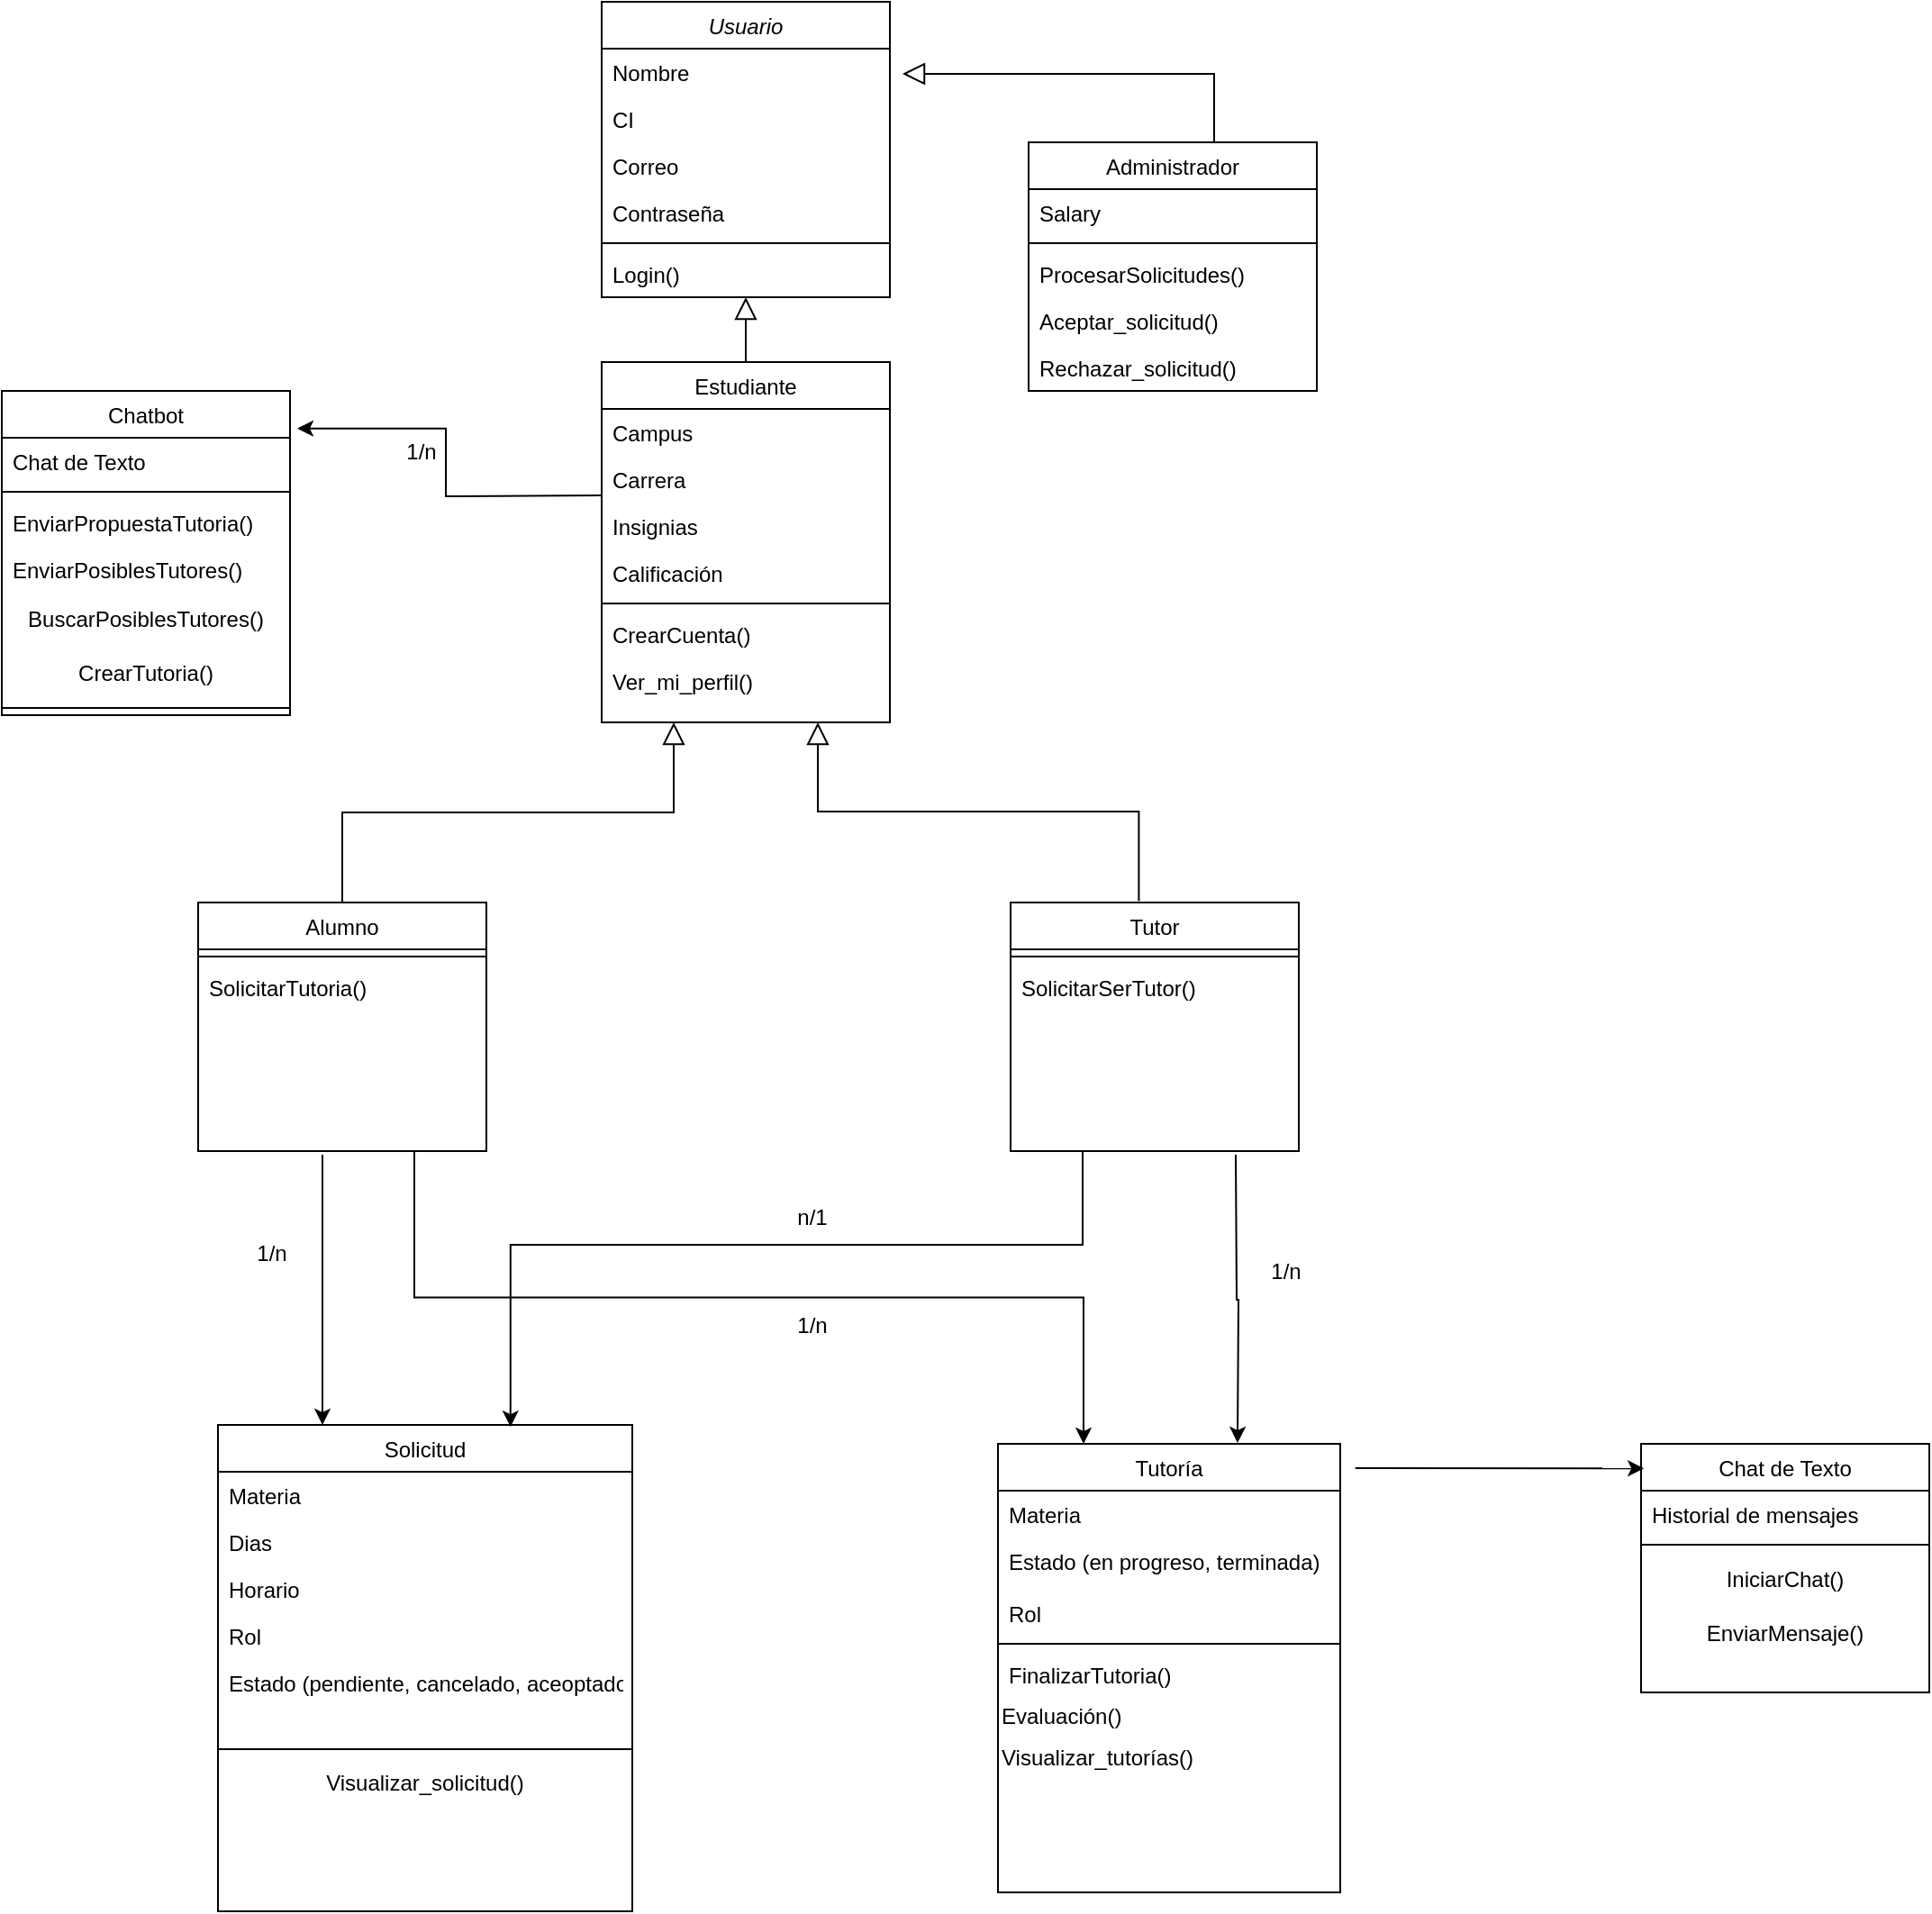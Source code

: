 <mxfile version="22.0.4" type="github">
  <diagram id="C5RBs43oDa-KdzZeNtuy" name="Page-1">
    <mxGraphModel dx="2327" dy="809" grid="1" gridSize="10" guides="1" tooltips="1" connect="1" arrows="1" fold="1" page="1" pageScale="1" pageWidth="827" pageHeight="1169" math="0" shadow="0">
      <root>
        <mxCell id="WIyWlLk6GJQsqaUBKTNV-0" />
        <mxCell id="WIyWlLk6GJQsqaUBKTNV-1" parent="WIyWlLk6GJQsqaUBKTNV-0" />
        <mxCell id="LoxbZ-BBBxb4CLW1c9WT-0" value="Usuario" style="swimlane;fontStyle=2;align=center;verticalAlign=top;childLayout=stackLayout;horizontal=1;startSize=26;horizontalStack=0;resizeParent=1;resizeLast=0;collapsible=1;marginBottom=0;rounded=0;shadow=0;strokeWidth=1;" parent="WIyWlLk6GJQsqaUBKTNV-1" vertex="1">
          <mxGeometry x="-197" width="160" height="164" as="geometry">
            <mxRectangle x="230" y="140" width="160" height="26" as="alternateBounds" />
          </mxGeometry>
        </mxCell>
        <mxCell id="LoxbZ-BBBxb4CLW1c9WT-1" value="Nombre" style="text;align=left;verticalAlign=top;spacingLeft=4;spacingRight=4;overflow=hidden;rotatable=0;points=[[0,0.5],[1,0.5]];portConstraint=eastwest;" parent="LoxbZ-BBBxb4CLW1c9WT-0" vertex="1">
          <mxGeometry y="26" width="160" height="26" as="geometry" />
        </mxCell>
        <mxCell id="LoxbZ-BBBxb4CLW1c9WT-2" value="CI" style="text;align=left;verticalAlign=top;spacingLeft=4;spacingRight=4;overflow=hidden;rotatable=0;points=[[0,0.5],[1,0.5]];portConstraint=eastwest;rounded=0;shadow=0;html=0;" parent="LoxbZ-BBBxb4CLW1c9WT-0" vertex="1">
          <mxGeometry y="52" width="160" height="26" as="geometry" />
        </mxCell>
        <mxCell id="LoxbZ-BBBxb4CLW1c9WT-3" value="Correo" style="text;align=left;verticalAlign=top;spacingLeft=4;spacingRight=4;overflow=hidden;rotatable=0;points=[[0,0.5],[1,0.5]];portConstraint=eastwest;rounded=0;shadow=0;html=0;" parent="LoxbZ-BBBxb4CLW1c9WT-0" vertex="1">
          <mxGeometry y="78" width="160" height="26" as="geometry" />
        </mxCell>
        <mxCell id="LoxbZ-BBBxb4CLW1c9WT-4" value="Contraseña" style="text;align=left;verticalAlign=top;spacingLeft=4;spacingRight=4;overflow=hidden;rotatable=0;points=[[0,0.5],[1,0.5]];portConstraint=eastwest;rounded=0;shadow=0;html=0;" parent="LoxbZ-BBBxb4CLW1c9WT-0" vertex="1">
          <mxGeometry y="104" width="160" height="26" as="geometry" />
        </mxCell>
        <mxCell id="LoxbZ-BBBxb4CLW1c9WT-5" value="" style="line;html=1;strokeWidth=1;align=left;verticalAlign=middle;spacingTop=-1;spacingLeft=3;spacingRight=3;rotatable=0;labelPosition=right;points=[];portConstraint=eastwest;" parent="LoxbZ-BBBxb4CLW1c9WT-0" vertex="1">
          <mxGeometry y="130" width="160" height="8" as="geometry" />
        </mxCell>
        <mxCell id="LoxbZ-BBBxb4CLW1c9WT-6" value="Login()" style="text;align=left;verticalAlign=top;spacingLeft=4;spacingRight=4;overflow=hidden;rotatable=0;points=[[0,0.5],[1,0.5]];portConstraint=eastwest;rounded=0;shadow=0;html=0;" parent="LoxbZ-BBBxb4CLW1c9WT-0" vertex="1">
          <mxGeometry y="138" width="160" height="26" as="geometry" />
        </mxCell>
        <mxCell id="LoxbZ-BBBxb4CLW1c9WT-7" value="Estudiante" style="swimlane;fontStyle=0;align=center;verticalAlign=top;childLayout=stackLayout;horizontal=1;startSize=26;horizontalStack=0;resizeParent=1;resizeLast=0;collapsible=1;marginBottom=0;rounded=0;shadow=0;strokeWidth=1;" parent="WIyWlLk6GJQsqaUBKTNV-1" vertex="1">
          <mxGeometry x="-197" y="200" width="160" height="200" as="geometry">
            <mxRectangle x="130" y="380" width="160" height="26" as="alternateBounds" />
          </mxGeometry>
        </mxCell>
        <mxCell id="LoxbZ-BBBxb4CLW1c9WT-8" value="Campus" style="text;align=left;verticalAlign=top;spacingLeft=4;spacingRight=4;overflow=hidden;rotatable=0;points=[[0,0.5],[1,0.5]];portConstraint=eastwest;" parent="LoxbZ-BBBxb4CLW1c9WT-7" vertex="1">
          <mxGeometry y="26" width="160" height="26" as="geometry" />
        </mxCell>
        <mxCell id="LoxbZ-BBBxb4CLW1c9WT-9" value="Carrera" style="text;align=left;verticalAlign=top;spacingLeft=4;spacingRight=4;overflow=hidden;rotatable=0;points=[[0,0.5],[1,0.5]];portConstraint=eastwest;rounded=0;shadow=0;html=0;" parent="LoxbZ-BBBxb4CLW1c9WT-7" vertex="1">
          <mxGeometry y="52" width="160" height="26" as="geometry" />
        </mxCell>
        <mxCell id="LoxbZ-BBBxb4CLW1c9WT-10" value="Insignias" style="text;align=left;verticalAlign=top;spacingLeft=4;spacingRight=4;overflow=hidden;rotatable=0;points=[[0,0.5],[1,0.5]];portConstraint=eastwest;rounded=0;shadow=0;html=0;" parent="LoxbZ-BBBxb4CLW1c9WT-7" vertex="1">
          <mxGeometry y="78" width="160" height="26" as="geometry" />
        </mxCell>
        <mxCell id="LoxbZ-BBBxb4CLW1c9WT-11" value="Calificación" style="text;align=left;verticalAlign=top;spacingLeft=4;spacingRight=4;overflow=hidden;rotatable=0;points=[[0,0.5],[1,0.5]];portConstraint=eastwest;rounded=0;shadow=0;html=0;" parent="LoxbZ-BBBxb4CLW1c9WT-7" vertex="1">
          <mxGeometry y="104" width="160" height="26" as="geometry" />
        </mxCell>
        <mxCell id="LoxbZ-BBBxb4CLW1c9WT-12" value="" style="line;html=1;strokeWidth=1;align=left;verticalAlign=middle;spacingTop=-1;spacingLeft=3;spacingRight=3;rotatable=0;labelPosition=right;points=[];portConstraint=eastwest;" parent="LoxbZ-BBBxb4CLW1c9WT-7" vertex="1">
          <mxGeometry y="130" width="160" height="8" as="geometry" />
        </mxCell>
        <mxCell id="LoxbZ-BBBxb4CLW1c9WT-13" value="CrearCuenta()" style="text;align=left;verticalAlign=top;spacingLeft=4;spacingRight=4;overflow=hidden;rotatable=0;points=[[0,0.5],[1,0.5]];portConstraint=eastwest;rounded=0;shadow=0;html=0;" parent="LoxbZ-BBBxb4CLW1c9WT-7" vertex="1">
          <mxGeometry y="138" width="160" height="26" as="geometry" />
        </mxCell>
        <mxCell id="LoxbZ-BBBxb4CLW1c9WT-14" value="Ver_mi_perfil()" style="text;align=left;verticalAlign=top;spacingLeft=4;spacingRight=4;overflow=hidden;rotatable=0;points=[[0,0.5],[1,0.5]];portConstraint=eastwest;rounded=0;shadow=0;html=0;" parent="LoxbZ-BBBxb4CLW1c9WT-7" vertex="1">
          <mxGeometry y="164" width="160" height="26" as="geometry" />
        </mxCell>
        <mxCell id="LoxbZ-BBBxb4CLW1c9WT-16" value="" style="endArrow=block;endSize=10;endFill=0;shadow=0;strokeWidth=1;rounded=0;edgeStyle=elbowEdgeStyle;elbow=vertical;exitX=0.5;exitY=0;exitDx=0;exitDy=0;" parent="WIyWlLk6GJQsqaUBKTNV-1" source="LoxbZ-BBBxb4CLW1c9WT-7" target="LoxbZ-BBBxb4CLW1c9WT-6" edge="1">
          <mxGeometry width="160" relative="1" as="geometry">
            <mxPoint x="-277" y="340" as="sourcePoint" />
            <mxPoint x="-207" y="148" as="targetPoint" />
          </mxGeometry>
        </mxCell>
        <mxCell id="LoxbZ-BBBxb4CLW1c9WT-17" value="Administrador" style="swimlane;fontStyle=0;align=center;verticalAlign=top;childLayout=stackLayout;horizontal=1;startSize=26;horizontalStack=0;resizeParent=1;resizeLast=0;collapsible=1;marginBottom=0;rounded=0;shadow=0;strokeWidth=1;" parent="WIyWlLk6GJQsqaUBKTNV-1" vertex="1">
          <mxGeometry x="40" y="78" width="160" height="138" as="geometry">
            <mxRectangle x="340" y="380" width="170" height="26" as="alternateBounds" />
          </mxGeometry>
        </mxCell>
        <mxCell id="LoxbZ-BBBxb4CLW1c9WT-18" value="Salary" style="text;align=left;verticalAlign=top;spacingLeft=4;spacingRight=4;overflow=hidden;rotatable=0;points=[[0,0.5],[1,0.5]];portConstraint=eastwest;" parent="LoxbZ-BBBxb4CLW1c9WT-17" vertex="1">
          <mxGeometry y="26" width="160" height="26" as="geometry" />
        </mxCell>
        <mxCell id="LoxbZ-BBBxb4CLW1c9WT-19" value="" style="line;html=1;strokeWidth=1;align=left;verticalAlign=middle;spacingTop=-1;spacingLeft=3;spacingRight=3;rotatable=0;labelPosition=right;points=[];portConstraint=eastwest;" parent="LoxbZ-BBBxb4CLW1c9WT-17" vertex="1">
          <mxGeometry y="52" width="160" height="8" as="geometry" />
        </mxCell>
        <mxCell id="LoxbZ-BBBxb4CLW1c9WT-20" value="ProcesarSolicitudes()" style="text;align=left;verticalAlign=top;spacingLeft=4;spacingRight=4;overflow=hidden;rotatable=0;points=[[0,0.5],[1,0.5]];portConstraint=eastwest;" parent="LoxbZ-BBBxb4CLW1c9WT-17" vertex="1">
          <mxGeometry y="60" width="160" height="26" as="geometry" />
        </mxCell>
        <mxCell id="LoxbZ-BBBxb4CLW1c9WT-21" value="Aceptar_solicitud()" style="text;align=left;verticalAlign=top;spacingLeft=4;spacingRight=4;overflow=hidden;rotatable=0;points=[[0,0.5],[1,0.5]];portConstraint=eastwest;" parent="LoxbZ-BBBxb4CLW1c9WT-17" vertex="1">
          <mxGeometry y="86" width="160" height="26" as="geometry" />
        </mxCell>
        <mxCell id="LoxbZ-BBBxb4CLW1c9WT-22" value="Rechazar_solicitud()" style="text;align=left;verticalAlign=top;spacingLeft=4;spacingRight=4;overflow=hidden;rotatable=0;points=[[0,0.5],[1,0.5]];portConstraint=eastwest;" parent="LoxbZ-BBBxb4CLW1c9WT-17" vertex="1">
          <mxGeometry y="112" width="160" height="26" as="geometry" />
        </mxCell>
        <mxCell id="LoxbZ-BBBxb4CLW1c9WT-23" value="" style="endArrow=block;endSize=10;endFill=0;shadow=0;strokeWidth=1;rounded=0;edgeStyle=elbowEdgeStyle;elbow=vertical;" parent="WIyWlLk6GJQsqaUBKTNV-1" source="LoxbZ-BBBxb4CLW1c9WT-17" edge="1">
          <mxGeometry width="160" relative="1" as="geometry">
            <mxPoint x="-187" y="363" as="sourcePoint" />
            <mxPoint x="-30" y="40" as="targetPoint" />
            <Array as="points">
              <mxPoint x="143" y="40" />
            </Array>
          </mxGeometry>
        </mxCell>
        <mxCell id="LoxbZ-BBBxb4CLW1c9WT-24" value="Alumno" style="swimlane;fontStyle=0;align=center;verticalAlign=top;childLayout=stackLayout;horizontal=1;startSize=26;horizontalStack=0;resizeParent=1;resizeLast=0;collapsible=1;marginBottom=0;rounded=0;shadow=0;strokeWidth=1;" parent="WIyWlLk6GJQsqaUBKTNV-1" vertex="1">
          <mxGeometry x="-421" y="500" width="160" height="138" as="geometry">
            <mxRectangle x="130" y="380" width="160" height="26" as="alternateBounds" />
          </mxGeometry>
        </mxCell>
        <mxCell id="LoxbZ-BBBxb4CLW1c9WT-25" value="" style="line;html=1;strokeWidth=1;align=left;verticalAlign=middle;spacingTop=-1;spacingLeft=3;spacingRight=3;rotatable=0;labelPosition=right;points=[];portConstraint=eastwest;" parent="LoxbZ-BBBxb4CLW1c9WT-24" vertex="1">
          <mxGeometry y="26" width="160" height="8" as="geometry" />
        </mxCell>
        <mxCell id="LoxbZ-BBBxb4CLW1c9WT-26" value="SolicitarTutoria()" style="text;align=left;verticalAlign=top;spacingLeft=4;spacingRight=4;overflow=hidden;rotatable=0;points=[[0,0.5],[1,0.5]];portConstraint=eastwest;fontStyle=0" parent="LoxbZ-BBBxb4CLW1c9WT-24" vertex="1">
          <mxGeometry y="34" width="160" height="26" as="geometry" />
        </mxCell>
        <mxCell id="LoxbZ-BBBxb4CLW1c9WT-28" value="Tutor" style="swimlane;fontStyle=0;align=center;verticalAlign=top;childLayout=stackLayout;horizontal=1;startSize=26;horizontalStack=0;resizeParent=1;resizeLast=0;collapsible=1;marginBottom=0;rounded=0;shadow=0;strokeWidth=1;" parent="WIyWlLk6GJQsqaUBKTNV-1" vertex="1">
          <mxGeometry x="30" y="500" width="160" height="138" as="geometry">
            <mxRectangle x="130" y="380" width="160" height="26" as="alternateBounds" />
          </mxGeometry>
        </mxCell>
        <mxCell id="LoxbZ-BBBxb4CLW1c9WT-29" value="" style="line;html=1;strokeWidth=1;align=left;verticalAlign=middle;spacingTop=-1;spacingLeft=3;spacingRight=3;rotatable=0;labelPosition=right;points=[];portConstraint=eastwest;" parent="LoxbZ-BBBxb4CLW1c9WT-28" vertex="1">
          <mxGeometry y="26" width="160" height="8" as="geometry" />
        </mxCell>
        <mxCell id="LoxbZ-BBBxb4CLW1c9WT-30" value="SolicitarSerTutor()" style="text;align=left;verticalAlign=top;spacingLeft=4;spacingRight=4;overflow=hidden;rotatable=0;points=[[0,0.5],[1,0.5]];portConstraint=eastwest;" parent="LoxbZ-BBBxb4CLW1c9WT-28" vertex="1">
          <mxGeometry y="34" width="160" height="26" as="geometry" />
        </mxCell>
        <mxCell id="LoxbZ-BBBxb4CLW1c9WT-31" value="Tutoría" style="swimlane;fontStyle=0;align=center;verticalAlign=top;childLayout=stackLayout;horizontal=1;startSize=26;horizontalStack=0;resizeParent=1;resizeLast=0;collapsible=1;marginBottom=0;rounded=0;shadow=0;strokeWidth=1;" parent="WIyWlLk6GJQsqaUBKTNV-1" vertex="1">
          <mxGeometry x="23" y="800.5" width="190" height="249" as="geometry">
            <mxRectangle x="340" y="380" width="170" height="26" as="alternateBounds" />
          </mxGeometry>
        </mxCell>
        <mxCell id="LoxbZ-BBBxb4CLW1c9WT-32" value="Materia" style="text;align=left;verticalAlign=top;spacingLeft=4;spacingRight=4;overflow=hidden;rotatable=0;points=[[0,0.5],[1,0.5]];portConstraint=eastwest;" parent="LoxbZ-BBBxb4CLW1c9WT-31" vertex="1">
          <mxGeometry y="26" width="190" height="26" as="geometry" />
        </mxCell>
        <mxCell id="LoxbZ-BBBxb4CLW1c9WT-33" value="Estado (en progreso, terminada)" style="text;align=left;verticalAlign=top;spacingLeft=4;spacingRight=4;overflow=hidden;rotatable=0;points=[[0,0.5],[1,0.5]];portConstraint=eastwest;" parent="LoxbZ-BBBxb4CLW1c9WT-31" vertex="1">
          <mxGeometry y="52" width="190" height="29" as="geometry" />
        </mxCell>
        <mxCell id="LoxbZ-BBBxb4CLW1c9WT-34" value="Rol" style="text;align=left;verticalAlign=top;spacingLeft=4;spacingRight=4;overflow=hidden;rotatable=0;points=[[0,0.5],[1,0.5]];portConstraint=eastwest;" parent="LoxbZ-BBBxb4CLW1c9WT-31" vertex="1">
          <mxGeometry y="81" width="190" height="26" as="geometry" />
        </mxCell>
        <mxCell id="LoxbZ-BBBxb4CLW1c9WT-35" value="" style="line;html=1;strokeWidth=1;align=left;verticalAlign=middle;spacingTop=-1;spacingLeft=3;spacingRight=3;rotatable=0;labelPosition=right;points=[];portConstraint=eastwest;" parent="LoxbZ-BBBxb4CLW1c9WT-31" vertex="1">
          <mxGeometry y="107" width="190" height="8" as="geometry" />
        </mxCell>
        <mxCell id="LoxbZ-BBBxb4CLW1c9WT-36" value="FinalizarTutoria()" style="text;align=left;verticalAlign=top;spacingLeft=4;spacingRight=4;overflow=hidden;rotatable=0;points=[[0,0.5],[1,0.5]];portConstraint=eastwest;" parent="LoxbZ-BBBxb4CLW1c9WT-31" vertex="1">
          <mxGeometry y="115" width="190" height="22" as="geometry" />
        </mxCell>
        <mxCell id="LoxbZ-BBBxb4CLW1c9WT-37" value="&lt;span style=&quot;color: rgb(0, 0, 0); font-family: Helvetica; font-size: 12px; font-style: normal; font-variant-ligatures: normal; font-variant-caps: normal; font-weight: 400; letter-spacing: normal; orphans: 2; text-align: center; text-indent: 0px; text-transform: none; widows: 2; word-spacing: 0px; -webkit-text-stroke-width: 0px; background-color: rgb(255, 255, 255); text-decoration-thickness: initial; text-decoration-style: initial; text-decoration-color: initial; float: none; display: inline !important;&quot;&gt;Evaluación()&lt;/span&gt;" style="text;whiteSpace=wrap;html=1;" parent="LoxbZ-BBBxb4CLW1c9WT-31" vertex="1">
          <mxGeometry y="137" width="190" height="23" as="geometry" />
        </mxCell>
        <mxCell id="LoxbZ-BBBxb4CLW1c9WT-38" value="Visualizar_tutorías()" style="text;whiteSpace=wrap;html=1;" parent="LoxbZ-BBBxb4CLW1c9WT-31" vertex="1">
          <mxGeometry y="160" width="190" height="20" as="geometry" />
        </mxCell>
        <mxCell id="LoxbZ-BBBxb4CLW1c9WT-39" value="" style="endArrow=block;endSize=10;endFill=0;shadow=0;strokeWidth=1;rounded=0;edgeStyle=elbowEdgeStyle;elbow=vertical;exitX=0.5;exitY=0;exitDx=0;exitDy=0;entryX=0.25;entryY=1;entryDx=0;entryDy=0;" parent="WIyWlLk6GJQsqaUBKTNV-1" source="LoxbZ-BBBxb4CLW1c9WT-24" target="LoxbZ-BBBxb4CLW1c9WT-7" edge="1">
          <mxGeometry width="160" relative="1" as="geometry">
            <mxPoint x="-349" y="408" as="sourcePoint" />
            <mxPoint x="-150" y="440" as="targetPoint" />
            <Array as="points" />
          </mxGeometry>
        </mxCell>
        <mxCell id="LoxbZ-BBBxb4CLW1c9WT-40" value="" style="endArrow=block;endSize=10;endFill=0;shadow=0;strokeWidth=1;rounded=0;edgeStyle=elbowEdgeStyle;elbow=vertical;exitX=0.445;exitY=-0.006;exitDx=0;exitDy=0;exitPerimeter=0;entryX=0.75;entryY=1;entryDx=0;entryDy=0;" parent="WIyWlLk6GJQsqaUBKTNV-1" source="LoxbZ-BBBxb4CLW1c9WT-28" target="LoxbZ-BBBxb4CLW1c9WT-7" edge="1">
          <mxGeometry width="160" relative="1" as="geometry">
            <mxPoint x="-257" y="410" as="sourcePoint" />
            <mxPoint x="-88" y="440" as="targetPoint" />
          </mxGeometry>
        </mxCell>
        <mxCell id="LoxbZ-BBBxb4CLW1c9WT-41" value="Chatbot" style="swimlane;fontStyle=0;align=center;verticalAlign=top;childLayout=stackLayout;horizontal=1;startSize=26;horizontalStack=0;resizeParent=1;resizeLast=0;collapsible=1;marginBottom=0;rounded=0;shadow=0;strokeWidth=1;" parent="WIyWlLk6GJQsqaUBKTNV-1" vertex="1">
          <mxGeometry x="-530" y="216" width="160" height="180" as="geometry">
            <mxRectangle x="340" y="380" width="170" height="26" as="alternateBounds" />
          </mxGeometry>
        </mxCell>
        <mxCell id="LoxbZ-BBBxb4CLW1c9WT-42" value="Chat de Texto" style="text;align=left;verticalAlign=top;spacingLeft=4;spacingRight=4;overflow=hidden;rotatable=0;points=[[0,0.5],[1,0.5]];portConstraint=eastwest;" parent="LoxbZ-BBBxb4CLW1c9WT-41" vertex="1">
          <mxGeometry y="26" width="160" height="26" as="geometry" />
        </mxCell>
        <mxCell id="LoxbZ-BBBxb4CLW1c9WT-43" value="" style="line;html=1;strokeWidth=1;align=left;verticalAlign=middle;spacingTop=-1;spacingLeft=3;spacingRight=3;rotatable=0;labelPosition=right;points=[];portConstraint=eastwest;" parent="LoxbZ-BBBxb4CLW1c9WT-41" vertex="1">
          <mxGeometry y="52" width="160" height="8" as="geometry" />
        </mxCell>
        <mxCell id="LoxbZ-BBBxb4CLW1c9WT-44" value="EnviarPropuestaTutoria()" style="text;align=left;verticalAlign=top;spacingLeft=4;spacingRight=4;overflow=hidden;rotatable=0;points=[[0,0.5],[1,0.5]];portConstraint=eastwest;" parent="LoxbZ-BBBxb4CLW1c9WT-41" vertex="1">
          <mxGeometry y="60" width="160" height="26" as="geometry" />
        </mxCell>
        <mxCell id="LoxbZ-BBBxb4CLW1c9WT-45" value="EnviarPosiblesTutores()" style="text;align=left;verticalAlign=top;spacingLeft=4;spacingRight=4;overflow=hidden;rotatable=0;points=[[0,0.5],[1,0.5]];portConstraint=eastwest;" parent="LoxbZ-BBBxb4CLW1c9WT-41" vertex="1">
          <mxGeometry y="86" width="160" height="26" as="geometry" />
        </mxCell>
        <mxCell id="LoxbZ-BBBxb4CLW1c9WT-47" value="BuscarPosiblesTutores()" style="text;html=1;strokeColor=none;fillColor=none;align=center;verticalAlign=middle;whiteSpace=wrap;rounded=0;" parent="LoxbZ-BBBxb4CLW1c9WT-41" vertex="1">
          <mxGeometry y="112" width="160" height="30" as="geometry" />
        </mxCell>
        <mxCell id="OyVZLqU9rIRZjHUjyuDy-2" value="CrearTutoria()" style="text;html=1;strokeColor=none;fillColor=none;align=center;verticalAlign=middle;whiteSpace=wrap;rounded=0;" vertex="1" parent="LoxbZ-BBBxb4CLW1c9WT-41">
          <mxGeometry y="142" width="160" height="30" as="geometry" />
        </mxCell>
        <mxCell id="LoxbZ-BBBxb4CLW1c9WT-46" value="" style="line;html=1;strokeWidth=1;align=left;verticalAlign=middle;spacingTop=-1;spacingLeft=3;spacingRight=3;rotatable=0;labelPosition=right;points=[];portConstraint=eastwest;" parent="LoxbZ-BBBxb4CLW1c9WT-41" vertex="1">
          <mxGeometry y="172" width="160" height="8" as="geometry" />
        </mxCell>
        <mxCell id="LoxbZ-BBBxb4CLW1c9WT-48" value="Chat de Texto" style="swimlane;fontStyle=0;align=center;verticalAlign=top;childLayout=stackLayout;horizontal=1;startSize=26;horizontalStack=0;resizeParent=1;resizeLast=0;collapsible=1;marginBottom=0;rounded=0;shadow=0;strokeWidth=1;" parent="WIyWlLk6GJQsqaUBKTNV-1" vertex="1">
          <mxGeometry x="380" y="800.5" width="160" height="138" as="geometry">
            <mxRectangle x="340" y="380" width="170" height="26" as="alternateBounds" />
          </mxGeometry>
        </mxCell>
        <mxCell id="LoxbZ-BBBxb4CLW1c9WT-49" value="Historial de mensajes" style="text;align=left;verticalAlign=top;spacingLeft=4;spacingRight=4;overflow=hidden;rotatable=0;points=[[0,0.5],[1,0.5]];portConstraint=eastwest;" parent="LoxbZ-BBBxb4CLW1c9WT-48" vertex="1">
          <mxGeometry y="26" width="160" height="26" as="geometry" />
        </mxCell>
        <mxCell id="LoxbZ-BBBxb4CLW1c9WT-50" value="" style="line;html=1;strokeWidth=1;align=left;verticalAlign=middle;spacingTop=-1;spacingLeft=3;spacingRight=3;rotatable=0;labelPosition=right;points=[];portConstraint=eastwest;" parent="LoxbZ-BBBxb4CLW1c9WT-48" vertex="1">
          <mxGeometry y="52" width="160" height="8" as="geometry" />
        </mxCell>
        <mxCell id="LoxbZ-BBBxb4CLW1c9WT-51" value="IniciarChat()" style="text;html=1;strokeColor=none;fillColor=none;align=center;verticalAlign=middle;whiteSpace=wrap;rounded=0;" parent="LoxbZ-BBBxb4CLW1c9WT-48" vertex="1">
          <mxGeometry y="60" width="160" height="30" as="geometry" />
        </mxCell>
        <mxCell id="LoxbZ-BBBxb4CLW1c9WT-52" value="EnviarMensaje()" style="text;html=1;strokeColor=none;fillColor=none;align=center;verticalAlign=middle;whiteSpace=wrap;rounded=0;" parent="LoxbZ-BBBxb4CLW1c9WT-48" vertex="1">
          <mxGeometry y="90" width="160" height="30" as="geometry" />
        </mxCell>
        <mxCell id="LoxbZ-BBBxb4CLW1c9WT-53" value="" style="endArrow=classic;html=1;rounded=0;exitX=1.044;exitY=0.054;exitDx=0;exitDy=0;entryX=0.01;entryY=0.099;entryDx=0;entryDy=0;entryPerimeter=0;exitPerimeter=0;" parent="WIyWlLk6GJQsqaUBKTNV-1" source="LoxbZ-BBBxb4CLW1c9WT-31" target="LoxbZ-BBBxb4CLW1c9WT-48" edge="1">
          <mxGeometry width="50" height="50" relative="1" as="geometry">
            <mxPoint x="193" y="914" as="sourcePoint" />
            <mxPoint x="243" y="864" as="targetPoint" />
          </mxGeometry>
        </mxCell>
        <mxCell id="LoxbZ-BBBxb4CLW1c9WT-54" value="Solicitud" style="swimlane;fontStyle=0;align=center;verticalAlign=top;childLayout=stackLayout;horizontal=1;startSize=26;horizontalStack=0;resizeParent=1;resizeLast=0;collapsible=1;marginBottom=0;rounded=0;shadow=0;strokeWidth=1;" parent="WIyWlLk6GJQsqaUBKTNV-1" vertex="1">
          <mxGeometry x="-410" y="790" width="230" height="270" as="geometry">
            <mxRectangle x="340" y="380" width="170" height="26" as="alternateBounds" />
          </mxGeometry>
        </mxCell>
        <mxCell id="LoxbZ-BBBxb4CLW1c9WT-55" value="Materia" style="text;align=left;verticalAlign=top;spacingLeft=4;spacingRight=4;overflow=hidden;rotatable=0;points=[[0,0.5],[1,0.5]];portConstraint=eastwest;" parent="LoxbZ-BBBxb4CLW1c9WT-54" vertex="1">
          <mxGeometry y="26" width="230" height="26" as="geometry" />
        </mxCell>
        <mxCell id="LoxbZ-BBBxb4CLW1c9WT-56" value="Dias" style="text;align=left;verticalAlign=top;spacingLeft=4;spacingRight=4;overflow=hidden;rotatable=0;points=[[0,0.5],[1,0.5]];portConstraint=eastwest;" parent="LoxbZ-BBBxb4CLW1c9WT-54" vertex="1">
          <mxGeometry y="52" width="230" height="26" as="geometry" />
        </mxCell>
        <mxCell id="LoxbZ-BBBxb4CLW1c9WT-57" value="Horario" style="text;align=left;verticalAlign=top;spacingLeft=4;spacingRight=4;overflow=hidden;rotatable=0;points=[[0,0.5],[1,0.5]];portConstraint=eastwest;" parent="LoxbZ-BBBxb4CLW1c9WT-54" vertex="1">
          <mxGeometry y="78" width="230" height="26" as="geometry" />
        </mxCell>
        <mxCell id="LoxbZ-BBBxb4CLW1c9WT-58" value="Rol" style="text;align=left;verticalAlign=top;spacingLeft=4;spacingRight=4;overflow=hidden;rotatable=0;points=[[0,0.5],[1,0.5]];portConstraint=eastwest;" parent="LoxbZ-BBBxb4CLW1c9WT-54" vertex="1">
          <mxGeometry y="104" width="230" height="26" as="geometry" />
        </mxCell>
        <mxCell id="LoxbZ-BBBxb4CLW1c9WT-59" value="Estado (pendiente, cancelado, aceoptado)" style="text;align=left;verticalAlign=top;spacingLeft=4;spacingRight=4;overflow=hidden;rotatable=0;points=[[0,0.5],[1,0.5]];portConstraint=eastwest;" parent="LoxbZ-BBBxb4CLW1c9WT-54" vertex="1">
          <mxGeometry y="130" width="230" height="46" as="geometry" />
        </mxCell>
        <mxCell id="LoxbZ-BBBxb4CLW1c9WT-60" value="" style="line;html=1;strokeWidth=1;align=left;verticalAlign=middle;spacingTop=-1;spacingLeft=3;spacingRight=3;rotatable=0;labelPosition=right;points=[];portConstraint=eastwest;" parent="LoxbZ-BBBxb4CLW1c9WT-54" vertex="1">
          <mxGeometry y="176" width="230" height="8" as="geometry" />
        </mxCell>
        <mxCell id="LoxbZ-BBBxb4CLW1c9WT-61" value="Visualizar_solicitud()" style="text;html=1;strokeColor=none;fillColor=none;align=center;verticalAlign=middle;whiteSpace=wrap;rounded=0;" parent="LoxbZ-BBBxb4CLW1c9WT-54" vertex="1">
          <mxGeometry y="184" width="230" height="30" as="geometry" />
        </mxCell>
        <mxCell id="LoxbZ-BBBxb4CLW1c9WT-62" style="edgeStyle=orthogonalEdgeStyle;rounded=0;orthogonalLoop=1;jettySize=auto;html=1;exitX=0.25;exitY=1;exitDx=0;exitDy=0;entryX=0.706;entryY=0.004;entryDx=0;entryDy=0;entryPerimeter=0;" parent="WIyWlLk6GJQsqaUBKTNV-1" source="LoxbZ-BBBxb4CLW1c9WT-28" target="LoxbZ-BBBxb4CLW1c9WT-54" edge="1">
          <mxGeometry relative="1" as="geometry">
            <Array as="points">
              <mxPoint x="70" y="690" />
              <mxPoint x="-248" y="690" />
            </Array>
          </mxGeometry>
        </mxCell>
        <mxCell id="LoxbZ-BBBxb4CLW1c9WT-69" style="edgeStyle=orthogonalEdgeStyle;rounded=0;orthogonalLoop=1;jettySize=auto;html=1;exitX=0.75;exitY=1;exitDx=0;exitDy=0;entryX=0.25;entryY=0;entryDx=0;entryDy=0;" parent="WIyWlLk6GJQsqaUBKTNV-1" source="LoxbZ-BBBxb4CLW1c9WT-24" target="LoxbZ-BBBxb4CLW1c9WT-31" edge="1">
          <mxGeometry relative="1" as="geometry">
            <mxPoint x="-205" y="598" as="sourcePoint" />
            <mxPoint x="-156" y="622" as="targetPoint" />
          </mxGeometry>
        </mxCell>
        <mxCell id="LoxbZ-BBBxb4CLW1c9WT-70" style="edgeStyle=orthogonalEdgeStyle;rounded=0;orthogonalLoop=1;jettySize=auto;html=1;" parent="WIyWlLk6GJQsqaUBKTNV-1" edge="1">
          <mxGeometry relative="1" as="geometry">
            <mxPoint x="155" y="640" as="sourcePoint" />
            <mxPoint x="156" y="800" as="targetPoint" />
          </mxGeometry>
        </mxCell>
        <mxCell id="LoxbZ-BBBxb4CLW1c9WT-71" value="n/1" style="text;html=1;strokeColor=none;fillColor=none;align=center;verticalAlign=middle;whiteSpace=wrap;rounded=0;" parent="WIyWlLk6GJQsqaUBKTNV-1" vertex="1">
          <mxGeometry x="-110" y="660" width="60" height="30" as="geometry" />
        </mxCell>
        <mxCell id="LoxbZ-BBBxb4CLW1c9WT-72" value="1/n" style="text;html=1;strokeColor=none;fillColor=none;align=center;verticalAlign=middle;whiteSpace=wrap;rounded=0;" parent="WIyWlLk6GJQsqaUBKTNV-1" vertex="1">
          <mxGeometry x="-110" y="720" width="60" height="30" as="geometry" />
        </mxCell>
        <mxCell id="LoxbZ-BBBxb4CLW1c9WT-74" style="edgeStyle=orthogonalEdgeStyle;rounded=0;orthogonalLoop=1;jettySize=auto;html=1;entryX=1.025;entryY=0.116;entryDx=0;entryDy=0;entryPerimeter=0;" parent="WIyWlLk6GJQsqaUBKTNV-1" target="LoxbZ-BBBxb4CLW1c9WT-41" edge="1">
          <mxGeometry relative="1" as="geometry">
            <mxPoint x="-197" y="274" as="sourcePoint" />
            <mxPoint x="-568" y="274" as="targetPoint" />
          </mxGeometry>
        </mxCell>
        <mxCell id="LoxbZ-BBBxb4CLW1c9WT-75" value="1/n" style="text;html=1;strokeColor=none;fillColor=none;align=center;verticalAlign=middle;whiteSpace=wrap;rounded=0;" parent="WIyWlLk6GJQsqaUBKTNV-1" vertex="1">
          <mxGeometry x="-327" y="235" width="60" height="30" as="geometry" />
        </mxCell>
        <mxCell id="LoxbZ-BBBxb4CLW1c9WT-27" style="edgeStyle=orthogonalEdgeStyle;rounded=0;orthogonalLoop=1;jettySize=auto;html=1;" parent="WIyWlLk6GJQsqaUBKTNV-1" edge="1">
          <mxGeometry relative="1" as="geometry">
            <mxPoint x="-352" y="640" as="sourcePoint" />
            <mxPoint x="-352" y="790" as="targetPoint" />
          </mxGeometry>
        </mxCell>
        <mxCell id="LoxbZ-BBBxb4CLW1c9WT-78" value="1/n" style="text;html=1;strokeColor=none;fillColor=none;align=center;verticalAlign=middle;whiteSpace=wrap;rounded=0;" parent="WIyWlLk6GJQsqaUBKTNV-1" vertex="1">
          <mxGeometry x="153" y="690" width="60" height="30" as="geometry" />
        </mxCell>
        <mxCell id="LoxbZ-BBBxb4CLW1c9WT-79" value="1/n" style="text;html=1;strokeColor=none;fillColor=none;align=center;verticalAlign=middle;whiteSpace=wrap;rounded=0;" parent="WIyWlLk6GJQsqaUBKTNV-1" vertex="1">
          <mxGeometry x="-410" y="680" width="60" height="30" as="geometry" />
        </mxCell>
      </root>
    </mxGraphModel>
  </diagram>
</mxfile>
